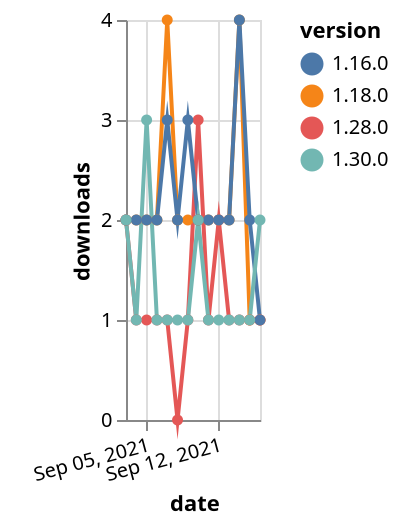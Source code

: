 {"$schema": "https://vega.github.io/schema/vega-lite/v5.json", "description": "A simple bar chart with embedded data.", "data": {"values": [{"date": "2021-09-03", "total": 2418, "delta": 2, "version": "1.18.0"}, {"date": "2021-09-04", "total": 2420, "delta": 2, "version": "1.18.0"}, {"date": "2021-09-05", "total": 2422, "delta": 2, "version": "1.18.0"}, {"date": "2021-09-06", "total": 2424, "delta": 2, "version": "1.18.0"}, {"date": "2021-09-07", "total": 2428, "delta": 4, "version": "1.18.0"}, {"date": "2021-09-08", "total": 2430, "delta": 2, "version": "1.18.0"}, {"date": "2021-09-09", "total": 2432, "delta": 2, "version": "1.18.0"}, {"date": "2021-09-10", "total": 2434, "delta": 2, "version": "1.18.0"}, {"date": "2021-09-11", "total": 2436, "delta": 2, "version": "1.18.0"}, {"date": "2021-09-12", "total": 2438, "delta": 2, "version": "1.18.0"}, {"date": "2021-09-13", "total": 2440, "delta": 2, "version": "1.18.0"}, {"date": "2021-09-14", "total": 2444, "delta": 4, "version": "1.18.0"}, {"date": "2021-09-15", "total": 2445, "delta": 1, "version": "1.18.0"}, {"date": "2021-09-16", "total": 2446, "delta": 1, "version": "1.18.0"}, {"date": "2021-09-03", "total": 204, "delta": 2, "version": "1.28.0"}, {"date": "2021-09-04", "total": 205, "delta": 1, "version": "1.28.0"}, {"date": "2021-09-05", "total": 206, "delta": 1, "version": "1.28.0"}, {"date": "2021-09-06", "total": 207, "delta": 1, "version": "1.28.0"}, {"date": "2021-09-07", "total": 208, "delta": 1, "version": "1.28.0"}, {"date": "2021-09-08", "total": 208, "delta": 0, "version": "1.28.0"}, {"date": "2021-09-09", "total": 209, "delta": 1, "version": "1.28.0"}, {"date": "2021-09-10", "total": 212, "delta": 3, "version": "1.28.0"}, {"date": "2021-09-11", "total": 213, "delta": 1, "version": "1.28.0"}, {"date": "2021-09-12", "total": 215, "delta": 2, "version": "1.28.0"}, {"date": "2021-09-13", "total": 216, "delta": 1, "version": "1.28.0"}, {"date": "2021-09-14", "total": 217, "delta": 1, "version": "1.28.0"}, {"date": "2021-09-15", "total": 218, "delta": 1, "version": "1.28.0"}, {"date": "2021-09-16", "total": 219, "delta": 1, "version": "1.28.0"}, {"date": "2021-09-03", "total": 2353, "delta": 2, "version": "1.16.0"}, {"date": "2021-09-04", "total": 2355, "delta": 2, "version": "1.16.0"}, {"date": "2021-09-05", "total": 2357, "delta": 2, "version": "1.16.0"}, {"date": "2021-09-06", "total": 2359, "delta": 2, "version": "1.16.0"}, {"date": "2021-09-07", "total": 2362, "delta": 3, "version": "1.16.0"}, {"date": "2021-09-08", "total": 2364, "delta": 2, "version": "1.16.0"}, {"date": "2021-09-09", "total": 2367, "delta": 3, "version": "1.16.0"}, {"date": "2021-09-10", "total": 2369, "delta": 2, "version": "1.16.0"}, {"date": "2021-09-11", "total": 2371, "delta": 2, "version": "1.16.0"}, {"date": "2021-09-12", "total": 2373, "delta": 2, "version": "1.16.0"}, {"date": "2021-09-13", "total": 2375, "delta": 2, "version": "1.16.0"}, {"date": "2021-09-14", "total": 2379, "delta": 4, "version": "1.16.0"}, {"date": "2021-09-15", "total": 2381, "delta": 2, "version": "1.16.0"}, {"date": "2021-09-16", "total": 2382, "delta": 1, "version": "1.16.0"}, {"date": "2021-09-03", "total": 119, "delta": 2, "version": "1.30.0"}, {"date": "2021-09-04", "total": 120, "delta": 1, "version": "1.30.0"}, {"date": "2021-09-05", "total": 123, "delta": 3, "version": "1.30.0"}, {"date": "2021-09-06", "total": 124, "delta": 1, "version": "1.30.0"}, {"date": "2021-09-07", "total": 125, "delta": 1, "version": "1.30.0"}, {"date": "2021-09-08", "total": 126, "delta": 1, "version": "1.30.0"}, {"date": "2021-09-09", "total": 127, "delta": 1, "version": "1.30.0"}, {"date": "2021-09-10", "total": 129, "delta": 2, "version": "1.30.0"}, {"date": "2021-09-11", "total": 130, "delta": 1, "version": "1.30.0"}, {"date": "2021-09-12", "total": 131, "delta": 1, "version": "1.30.0"}, {"date": "2021-09-13", "total": 132, "delta": 1, "version": "1.30.0"}, {"date": "2021-09-14", "total": 133, "delta": 1, "version": "1.30.0"}, {"date": "2021-09-15", "total": 134, "delta": 1, "version": "1.30.0"}, {"date": "2021-09-16", "total": 136, "delta": 2, "version": "1.30.0"}]}, "width": "container", "mark": {"type": "line", "point": {"filled": true}}, "encoding": {"x": {"field": "date", "type": "temporal", "timeUnit": "yearmonthdate", "title": "date", "axis": {"labelAngle": -15}}, "y": {"field": "delta", "type": "quantitative", "title": "downloads"}, "color": {"field": "version", "type": "nominal"}, "tooltip": {"field": "delta"}}}